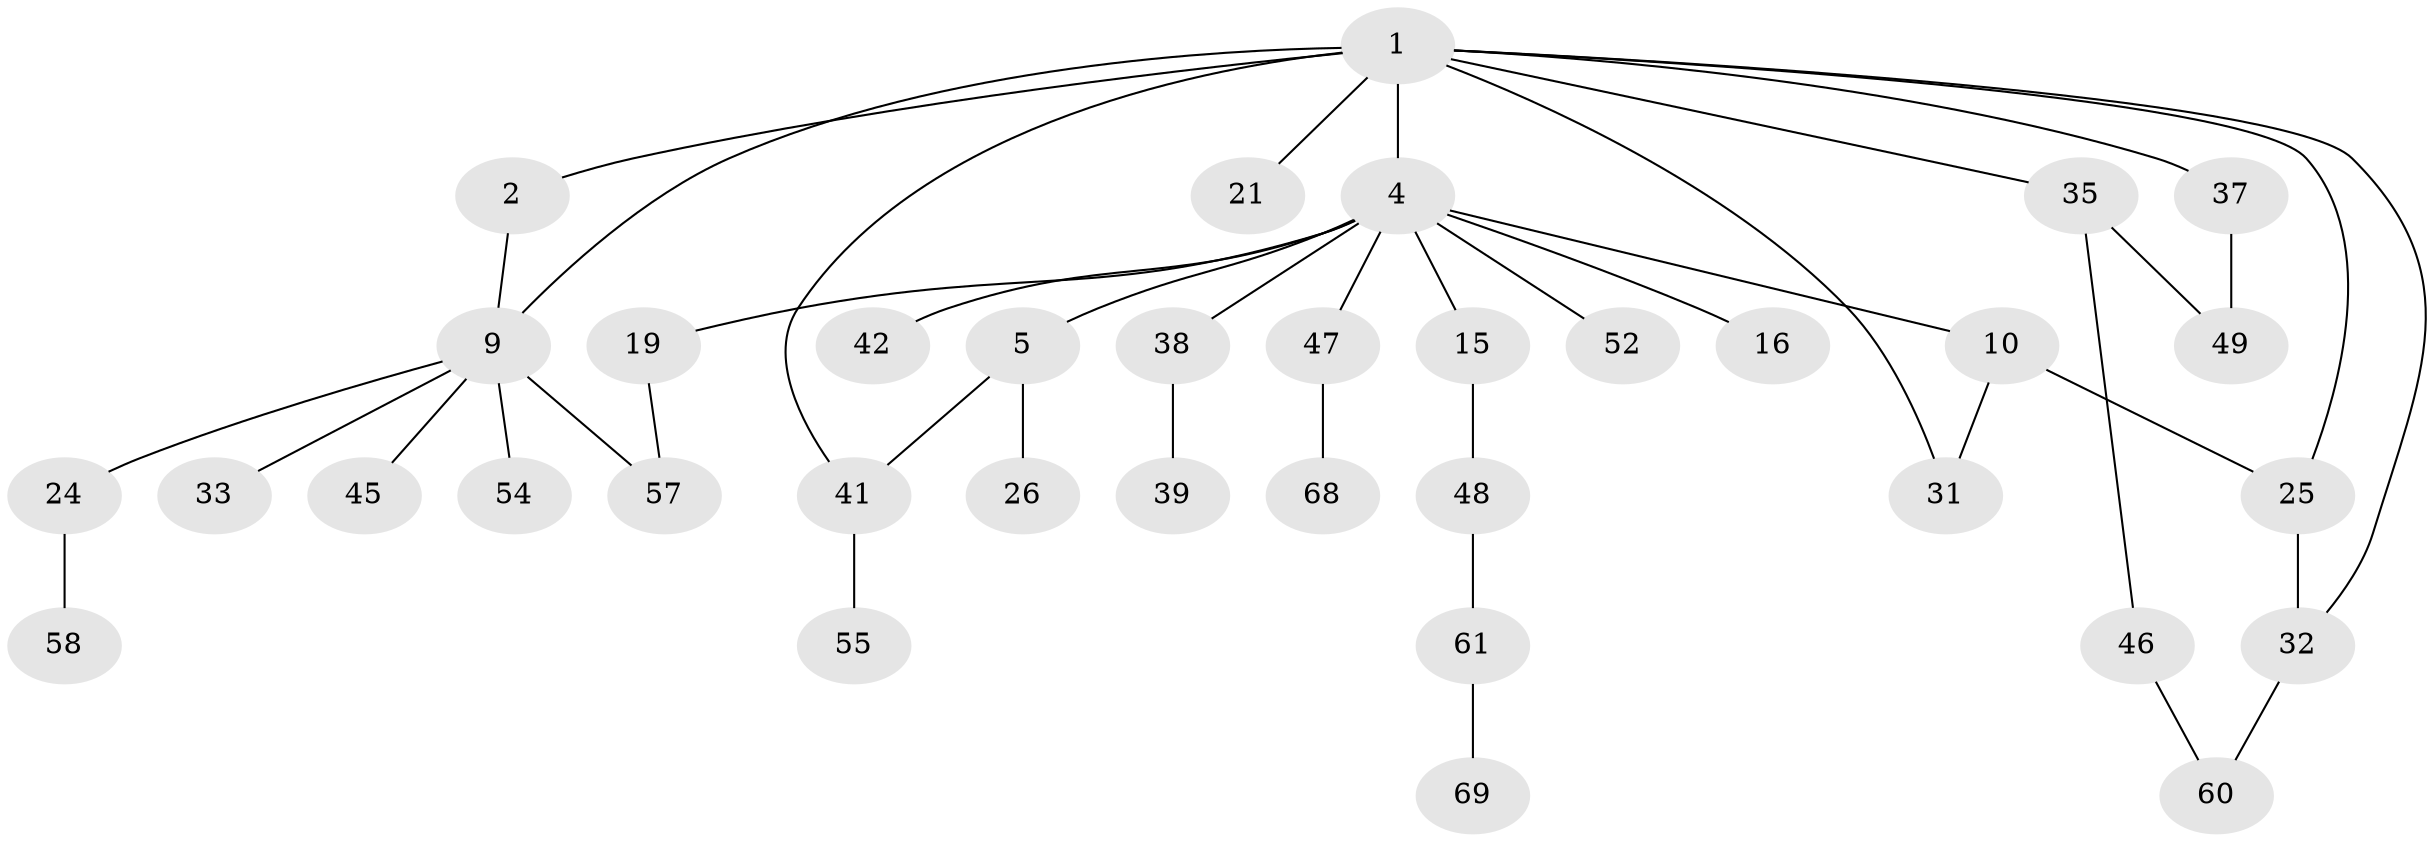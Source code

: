 // original degree distribution, {4: 0.09722222222222222, 2: 0.3472222222222222, 5: 0.041666666666666664, 3: 0.19444444444444445, 6: 0.027777777777777776, 1: 0.2916666666666667}
// Generated by graph-tools (version 1.1) at 2025/16/03/04/25 18:16:58]
// undirected, 36 vertices, 43 edges
graph export_dot {
graph [start="1"]
  node [color=gray90,style=filled];
  1 [super="+3"];
  2 [super="+14"];
  4 [super="+6"];
  5;
  9 [super="+11+13"];
  10 [super="+20"];
  15 [super="+36"];
  16;
  19;
  21 [super="+63"];
  24 [super="+34+30"];
  25 [super="+66"];
  26 [super="+50"];
  31 [super="+43+59"];
  32;
  33;
  35;
  37;
  38 [super="+44+40"];
  39;
  41 [super="+53"];
  42;
  45 [super="+70+67"];
  46 [super="+72"];
  47 [super="+51"];
  48 [super="+56"];
  49;
  52;
  54;
  55;
  57 [super="+62+71"];
  58;
  60;
  61;
  68;
  69;
  1 -- 2;
  1 -- 4 [weight=4];
  1 -- 32;
  1 -- 35;
  1 -- 37;
  1 -- 9 [weight=2];
  1 -- 21 [weight=2];
  1 -- 25;
  1 -- 31;
  1 -- 41;
  2 -- 9;
  4 -- 5;
  4 -- 19;
  4 -- 38;
  4 -- 42;
  4 -- 10;
  4 -- 15;
  4 -- 16;
  4 -- 47;
  4 -- 52;
  5 -- 26;
  5 -- 41;
  9 -- 33;
  9 -- 57;
  9 -- 54;
  9 -- 24;
  9 -- 45;
  10 -- 25;
  10 -- 31;
  15 -- 48;
  19 -- 57;
  24 -- 58;
  25 -- 32;
  32 -- 60;
  35 -- 46;
  35 -- 49;
  37 -- 49;
  38 -- 39;
  41 -- 55;
  46 -- 60;
  47 -- 68;
  48 -- 61;
  61 -- 69;
}
